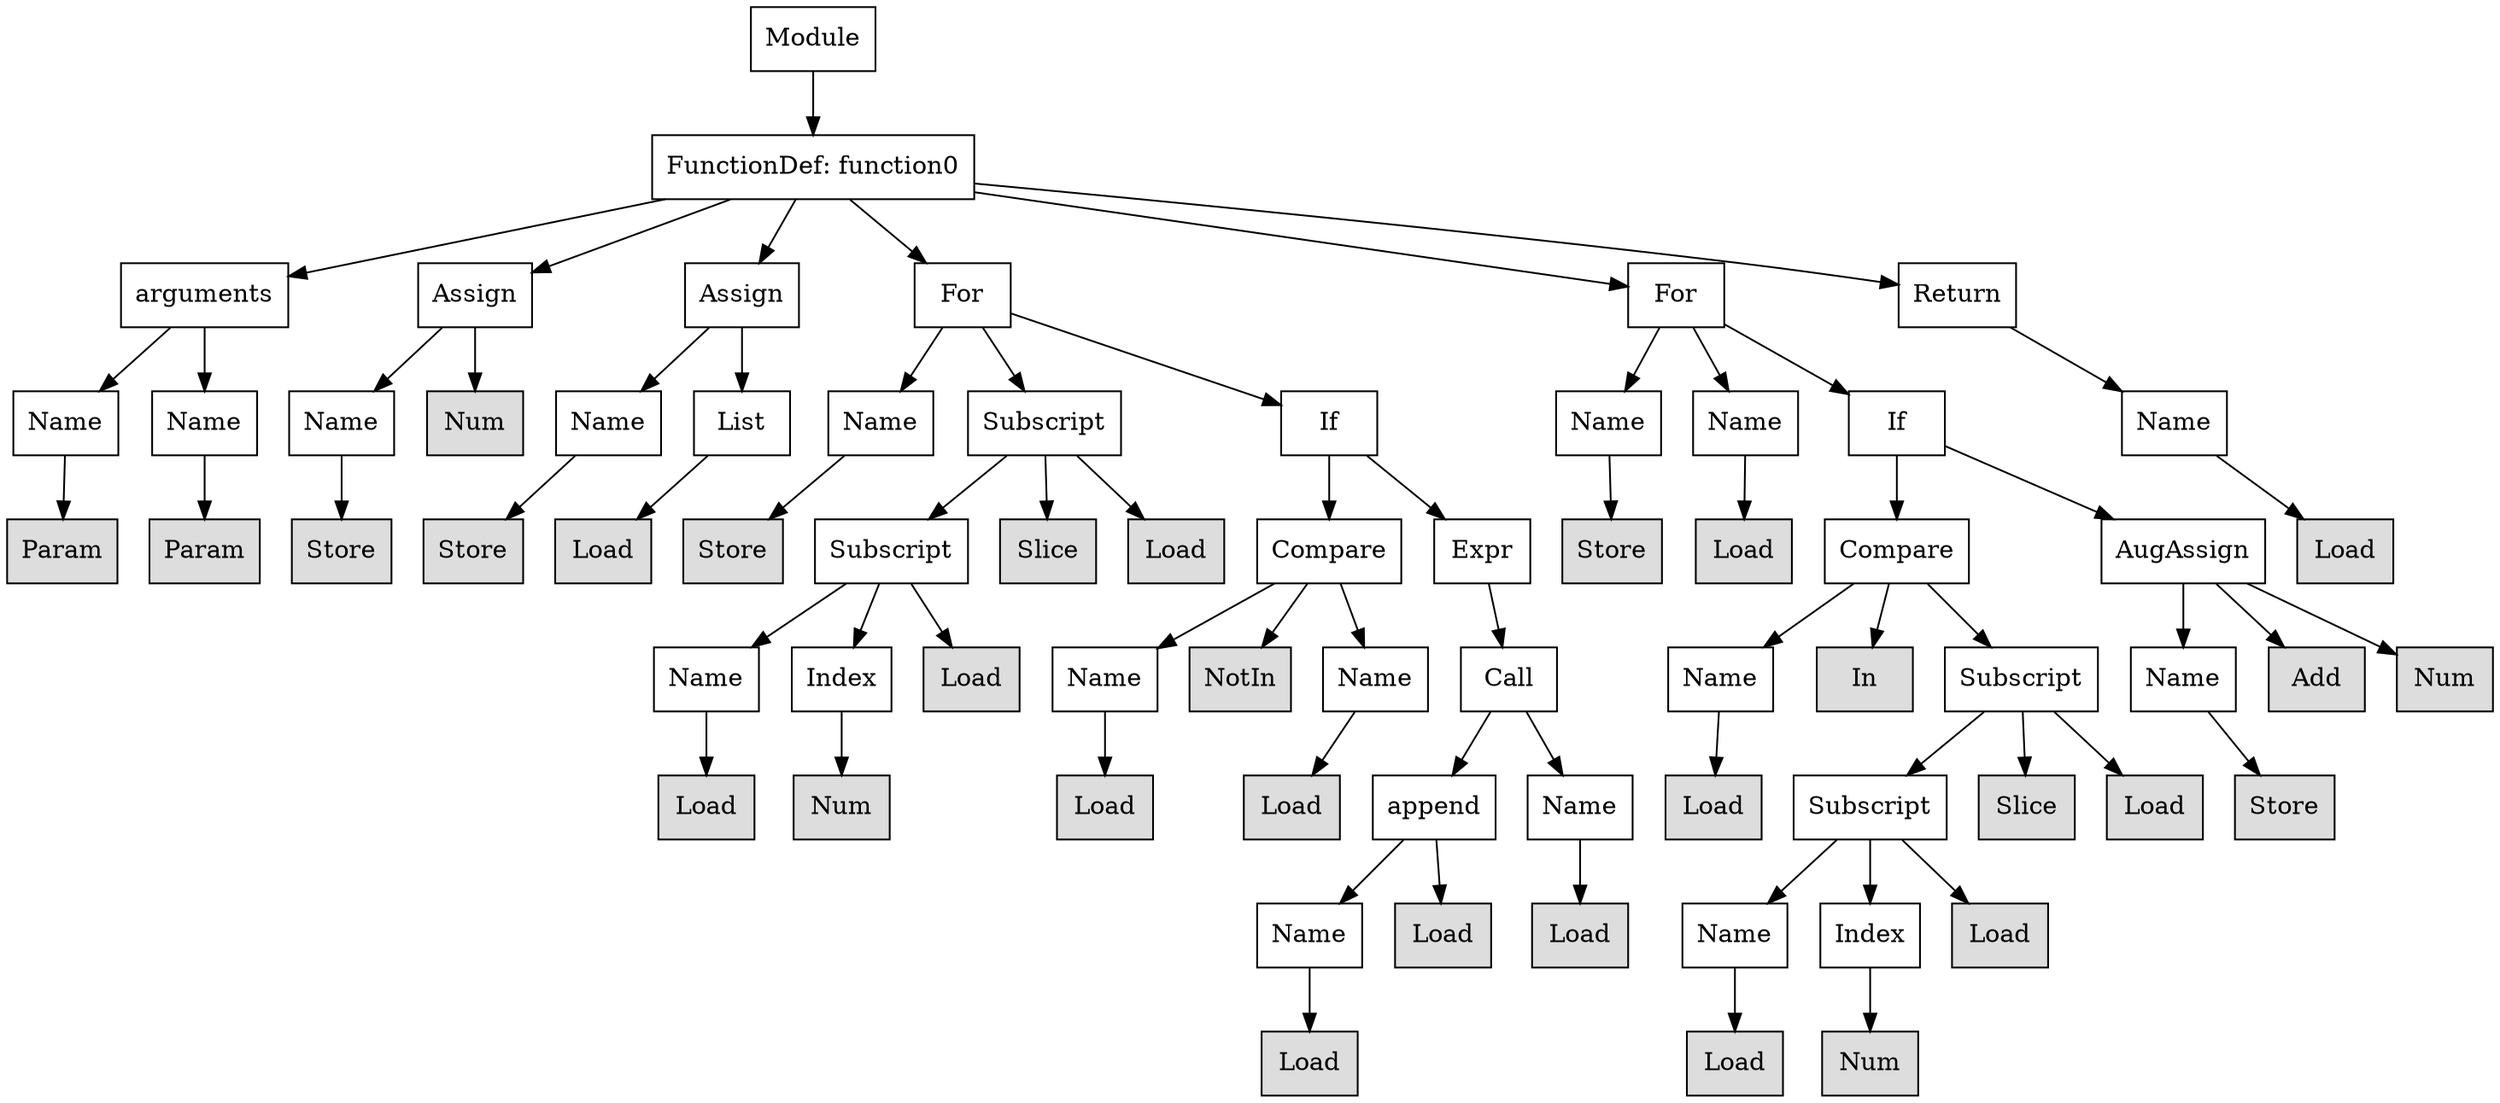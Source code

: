 digraph G {
n0 [shape=rect, label="Module"];
n1 [shape=rect, label="FunctionDef: function0"];
n2 [shape=rect, label="arguments"];
n3 [shape=rect, label="Assign"];
n4 [shape=rect, label="Assign"];
n5 [shape=rect, label="For"];
n6 [shape=rect, label="For"];
n7 [shape=rect, label="Return"];
n8 [shape=rect, label="Name"];
n9 [shape=rect, label="Name"];
n10 [shape=rect, label="Name"];
n11 [shape=rect, label="Num" style="filled" fillcolor="#dddddd"];
n12 [shape=rect, label="Name"];
n13 [shape=rect, label="List"];
n14 [shape=rect, label="Name"];
n15 [shape=rect, label="Subscript"];
n16 [shape=rect, label="If"];
n17 [shape=rect, label="Name"];
n18 [shape=rect, label="Name"];
n19 [shape=rect, label="If"];
n20 [shape=rect, label="Name"];
n21 [shape=rect, label="Param" style="filled" fillcolor="#dddddd"];
n22 [shape=rect, label="Param" style="filled" fillcolor="#dddddd"];
n23 [shape=rect, label="Store" style="filled" fillcolor="#dddddd"];
n24 [shape=rect, label="Store" style="filled" fillcolor="#dddddd"];
n25 [shape=rect, label="Load" style="filled" fillcolor="#dddddd"];
n26 [shape=rect, label="Store" style="filled" fillcolor="#dddddd"];
n27 [shape=rect, label="Subscript"];
n28 [shape=rect, label="Slice" style="filled" fillcolor="#dddddd"];
n29 [shape=rect, label="Load" style="filled" fillcolor="#dddddd"];
n30 [shape=rect, label="Compare"];
n31 [shape=rect, label="Expr"];
n32 [shape=rect, label="Store" style="filled" fillcolor="#dddddd"];
n33 [shape=rect, label="Load" style="filled" fillcolor="#dddddd"];
n34 [shape=rect, label="Compare"];
n35 [shape=rect, label="AugAssign"];
n36 [shape=rect, label="Load" style="filled" fillcolor="#dddddd"];
n37 [shape=rect, label="Name"];
n38 [shape=rect, label="Index"];
n39 [shape=rect, label="Load" style="filled" fillcolor="#dddddd"];
n40 [shape=rect, label="Name"];
n41 [shape=rect, label="NotIn" style="filled" fillcolor="#dddddd"];
n42 [shape=rect, label="Name"];
n43 [shape=rect, label="Call"];
n44 [shape=rect, label="Name"];
n45 [shape=rect, label="In" style="filled" fillcolor="#dddddd"];
n46 [shape=rect, label="Subscript"];
n47 [shape=rect, label="Name"];
n48 [shape=rect, label="Add" style="filled" fillcolor="#dddddd"];
n49 [shape=rect, label="Num" style="filled" fillcolor="#dddddd"];
n50 [shape=rect, label="Load" style="filled" fillcolor="#dddddd"];
n51 [shape=rect, label="Num" style="filled" fillcolor="#dddddd"];
n52 [shape=rect, label="Load" style="filled" fillcolor="#dddddd"];
n53 [shape=rect, label="Load" style="filled" fillcolor="#dddddd"];
n54 [shape=rect, label="append"];
n55 [shape=rect, label="Name"];
n56 [shape=rect, label="Load" style="filled" fillcolor="#dddddd"];
n57 [shape=rect, label="Subscript"];
n58 [shape=rect, label="Slice" style="filled" fillcolor="#dddddd"];
n59 [shape=rect, label="Load" style="filled" fillcolor="#dddddd"];
n60 [shape=rect, label="Store" style="filled" fillcolor="#dddddd"];
n61 [shape=rect, label="Name"];
n62 [shape=rect, label="Load" style="filled" fillcolor="#dddddd"];
n63 [shape=rect, label="Load" style="filled" fillcolor="#dddddd"];
n64 [shape=rect, label="Name"];
n65 [shape=rect, label="Index"];
n66 [shape=rect, label="Load" style="filled" fillcolor="#dddddd"];
n67 [shape=rect, label="Load" style="filled" fillcolor="#dddddd"];
n68 [shape=rect, label="Load" style="filled" fillcolor="#dddddd"];
n69 [shape=rect, label="Num" style="filled" fillcolor="#dddddd"];
n0 -> n1;
n1 -> n2;
n1 -> n3;
n1 -> n4;
n1 -> n5;
n1 -> n6;
n1 -> n7;
n2 -> n8;
n2 -> n9;
n3 -> n10;
n3 -> n11;
n4 -> n12;
n4 -> n13;
n5 -> n14;
n5 -> n15;
n5 -> n16;
n6 -> n17;
n6 -> n18;
n6 -> n19;
n7 -> n20;
n8 -> n21;
n9 -> n22;
n10 -> n23;
n12 -> n24;
n13 -> n25;
n14 -> n26;
n15 -> n27;
n15 -> n28;
n15 -> n29;
n16 -> n30;
n16 -> n31;
n17 -> n32;
n18 -> n33;
n19 -> n34;
n19 -> n35;
n20 -> n36;
n27 -> n37;
n27 -> n38;
n27 -> n39;
n30 -> n40;
n30 -> n41;
n30 -> n42;
n31 -> n43;
n34 -> n44;
n34 -> n45;
n34 -> n46;
n35 -> n47;
n35 -> n48;
n35 -> n49;
n37 -> n50;
n38 -> n51;
n40 -> n52;
n42 -> n53;
n43 -> n54;
n43 -> n55;
n44 -> n56;
n46 -> n57;
n46 -> n58;
n46 -> n59;
n47 -> n60;
n54 -> n61;
n54 -> n62;
n55 -> n63;
n57 -> n64;
n57 -> n65;
n57 -> n66;
n61 -> n67;
n64 -> n68;
n65 -> n69;
}
